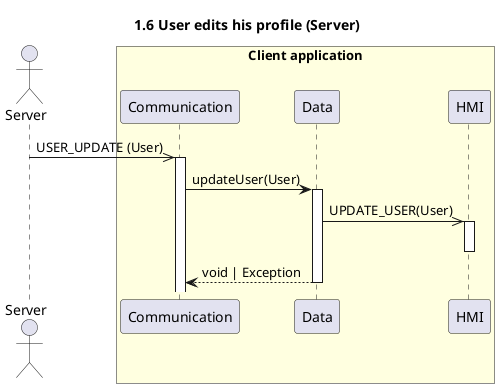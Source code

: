@startuml 1.6 User edits his profile (Server)
title 1.6 User edits his profile (Server)

actor "Server" as server
box "Client application" #LightYellow
    participant "Communication" as com
    participant "Data" as data
    participant "HMI" as hmi
end box

server ->> com++: USER_UPDATE (User)
com->data++: updateUser(User)
data->>hmi++:UPDATE_USER(User)
deactivate hmi
return void | Exception
@enduml